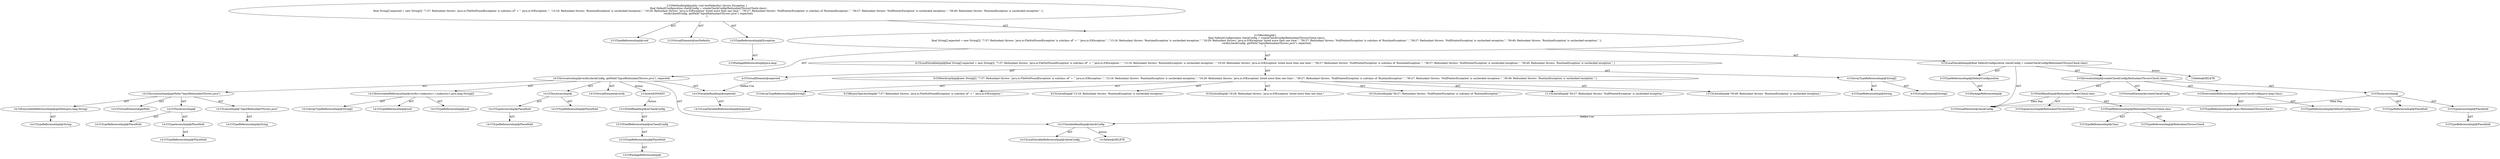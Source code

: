 digraph "testDefaults#?" {
0 [label="2:CtTypeReferenceImpl@void" shape=ellipse]
1 [label="2:CtVirtualElement@testDefaults" shape=ellipse]
2 [label="2:CtTypeReferenceImpl@Exception" shape=ellipse]
3 [label="2:CtPackageReferenceImpl@java.lang" shape=ellipse]
4 [label="3:CtTypeReferenceImpl@DefaultConfiguration" shape=ellipse]
5 [label="3:CtPackageReferenceImpl@" shape=ellipse]
6 [label="3:CtExecutableReferenceImpl@createCheckConfig(java.lang.Class)" shape=ellipse]
7 [label="3:CtTypeReferenceImpl@DefaultConfiguration" shape=ellipse]
8 [label="3:CtTypeReferenceImpl@Class<RedundantThrowsCheck>" shape=ellipse]
9 [label="3:CtVirtualElement@createCheckConfig" shape=ellipse]
10 [label="3:CtTypeAccessImpl@PlaceHold" shape=ellipse]
11 [label="3:CtTypeReferenceImpl@PlaceHold" shape=ellipse]
12 [label="3:CtThisAccessImpl@" shape=ellipse]
13 [label="3:CtTypeReferenceImpl@PlaceHold" shape=ellipse]
14 [label="3:CtFieldReferenceImpl@RedundantThrowsCheck.class" shape=ellipse]
15 [label="3:CtTypeReferenceImpl@RedundantThrowsCheck" shape=ellipse]
16 [label="3:CtTypeReferenceImpl@Class" shape=ellipse]
17 [label="3:CtFieldReadImpl@RedundantThrowsCheck.class" shape=ellipse]
18 [label="3:CtTypeAccessImpl@RedundantThrowsCheck" shape=ellipse]
19 [label="3:CtInvocationImpl@createCheckConfig(RedundantThrowsCheck.class)" shape=ellipse]
20 [label="3:CtVirtualElement@checkConfig" shape=ellipse]
21 [label="3:CtLocalVariableImpl@final DefaultConfiguration checkConfig = createCheckConfig(RedundantThrowsCheck.class)" shape=ellipse]
22 [label="4:CtVirtualElement@String[]" shape=ellipse]
23 [label="4:CtArrayTypeReferenceImpl@String[]" shape=ellipse]
24 [label="4:CtTypeReferenceImpl@String" shape=ellipse]
25 [label="5:CtNewArrayImpl@new String[]\{ \"7:37: Redundant throws: 'java.io.FileNotFoundException' is subclass of\" + \" 'java.io.IOException'.\", \"13:16: Redundant throws: 'RuntimeException' is unchecked exception.\", \"19:29: Redundant throws: 'java.io.IOException' listed more then one time.\", \"39:27: Redundant throws: 'NullPointerException' is subclass of 'RuntimeException'.\", \"39:27: Redundant throws: 'NullPointerException' is unchecked exception.\", \"39:49: Redundant throws: 'RuntimeException' is unchecked exception.\" \}" shape=ellipse]
26 [label="5:CtArrayTypeReferenceImpl@String[]" shape=ellipse]
27 [label="6:CtBinaryOperatorImpl@\"7:37: Redundant throws: 'java.io.FileNotFoundException' is subclass of\" + \" 'java.io.IOException'.\"" shape=ellipse]
28 [label="8:CtLiteralImpl@\"13:16: Redundant throws: 'RuntimeException' is unchecked exception.\"" shape=ellipse]
29 [label="9:CtLiteralImpl@\"19:29: Redundant throws: 'java.io.IOException' listed more then one time.\"" shape=ellipse]
30 [label="10:CtLiteralImpl@\"39:27: Redundant throws: 'NullPointerException' is subclass of 'RuntimeException'.\"" shape=ellipse]
31 [label="11:CtLiteralImpl@\"39:27: Redundant throws: 'NullPointerException' is unchecked exception.\"" shape=ellipse]
32 [label="12:CtLiteralImpl@\"39:49: Redundant throws: 'RuntimeException' is unchecked exception.\"" shape=ellipse]
33 [label="4:CtVirtualElement@expected" shape=ellipse]
34 [label="4:CtLocalVariableImpl@final String[] expected = new String[]\{ \"7:37: Redundant throws: 'java.io.FileNotFoundException' is subclass of\" + \" 'java.io.IOException'.\", \"13:16: Redundant throws: 'RuntimeException' is unchecked exception.\", \"19:29: Redundant throws: 'java.io.IOException' listed more then one time.\", \"39:27: Redundant throws: 'NullPointerException' is subclass of 'RuntimeException'.\", \"39:27: Redundant throws: 'NullPointerException' is unchecked exception.\", \"39:49: Redundant throws: 'RuntimeException' is unchecked exception.\" \}" shape=ellipse]
35 [label="14:CtExecutableReferenceImpl@verify(<unknown>,<unknown>,java.lang.String[])" shape=ellipse]
36 [label="14:CtTypeReferenceImpl@null" shape=ellipse]
37 [label="14:CtTypeReferenceImpl@null" shape=ellipse]
38 [label="14:CtArrayTypeReferenceImpl@String[]" shape=ellipse]
39 [label="14:CtVirtualElement@verify" shape=ellipse]
40 [label="14:CtTypeAccessImpl@PlaceHold" shape=ellipse]
41 [label="14:CtTypeReferenceImpl@PlaceHold" shape=ellipse]
42 [label="14:CtThisAccessImpl@" shape=ellipse]
43 [label="14:CtTypeReferenceImpl@PlaceHold" shape=ellipse]
44 [label="14:CtVariableReadImpl@checkConfig" shape=ellipse]
45 [label="14:CtLocalVariableReferenceImpl@checkConfig" shape=ellipse]
46 [label="14:CtExecutableReferenceImpl@getPath(java.lang.String)" shape=ellipse]
47 [label="14:CtTypeReferenceImpl@String" shape=ellipse]
48 [label="14:CtVirtualElement@getPath" shape=ellipse]
49 [label="14:CtTypeAccessImpl@PlaceHold" shape=ellipse]
50 [label="14:CtTypeReferenceImpl@PlaceHold" shape=ellipse]
51 [label="14:CtThisAccessImpl@" shape=ellipse]
52 [label="14:CtTypeReferenceImpl@PlaceHold" shape=ellipse]
53 [label="14:CtLiteralImpl@\"InputRedundantThrows.java\"" shape=ellipse]
54 [label="14:CtTypeReferenceImpl@String" shape=ellipse]
55 [label="14:CtInvocationImpl@getPath(\"InputRedundantThrows.java\")" shape=ellipse]
56 [label="14:CtVariableReadImpl@expected" shape=ellipse]
57 [label="14:CtLocalVariableReferenceImpl@expected" shape=ellipse]
58 [label="14:CtInvocationImpl@verify(checkConfig, getPath(\"InputRedundantThrows.java\"), expected)" shape=ellipse]
59 [label="2:CtBlockImpl@\{
    final DefaultConfiguration checkConfig = createCheckConfig(RedundantThrowsCheck.class);
    final String[] expected = new String[]\{ \"7:37: Redundant throws: 'java.io.FileNotFoundException' is subclass of\" + \" 'java.io.IOException'.\", \"13:16: Redundant throws: 'RuntimeException' is unchecked exception.\", \"19:29: Redundant throws: 'java.io.IOException' listed more then one time.\", \"39:27: Redundant throws: 'NullPointerException' is subclass of 'RuntimeException'.\", \"39:27: Redundant throws: 'NullPointerException' is unchecked exception.\", \"39:49: Redundant throws: 'RuntimeException' is unchecked exception.\" \};
    verify(checkConfig, getPath(\"InputRedundantThrows.java\"), expected);
\}" shape=ellipse]
60 [label="2:CtMethodImpl@public void testDefaults() throws Exception \{
    final DefaultConfiguration checkConfig = createCheckConfig(RedundantThrowsCheck.class);
    final String[] expected = new String[]\{ \"7:37: Redundant throws: 'java.io.FileNotFoundException' is subclass of\" + \" 'java.io.IOException'.\", \"13:16: Redundant throws: 'RuntimeException' is unchecked exception.\", \"19:29: Redundant throws: 'java.io.IOException' listed more then one time.\", \"39:27: Redundant throws: 'NullPointerException' is subclass of 'RuntimeException'.\", \"39:27: Redundant throws: 'NullPointerException' is unchecked exception.\", \"39:49: Redundant throws: 'RuntimeException' is unchecked exception.\" \};
    verify(checkConfig, getPath(\"InputRedundantThrows.java\"), expected);
\}" shape=ellipse]
61 [label="3:Delete@DELETE" shape=ellipse]
62 [label="14:Delete@DELETE" shape=ellipse]
63 [label="13:Insert@INSERT" shape=ellipse]
64 [label="13:CtPackageReferenceImpl@" shape=ellipse]
65 [label="13:CtTypeReferenceImpl@PlaceHold" shape=ellipse]
66 [label="13:CtFieldReferenceImpl@mCheckConfig" shape=ellipse]
67 [label="13:CtFieldReadImpl@mCheckConfig" shape=ellipse]
2 -> 3 [label="AST"];
4 -> 5 [label="AST"];
6 -> 7 [label="AST"];
6 -> 8 [label="AST"];
10 -> 11 [label="AST"];
12 -> 13 [label="AST"];
12 -> 10 [label="AST"];
12 -> 20 [label="Data Dep"];
14 -> 15 [label="AST"];
14 -> 16 [label="AST"];
17 -> 18 [label="AST"];
17 -> 14 [label="AST"];
17 -> 20 [label="Data Dep"];
19 -> 9 [label="AST"];
19 -> 12 [label="AST"];
19 -> 6 [label="AST"];
19 -> 17 [label="AST"];
20 -> 44 [label="Define-Use"];
21 -> 20 [label="AST"];
21 -> 4 [label="AST"];
21 -> 19 [label="AST"];
21 -> 61 [label="Action"];
23 -> 22 [label="AST"];
23 -> 24 [label="AST"];
25 -> 26 [label="AST"];
25 -> 27 [label="AST"];
25 -> 28 [label="AST"];
25 -> 29 [label="AST"];
25 -> 30 [label="AST"];
25 -> 31 [label="AST"];
25 -> 32 [label="AST"];
33 -> 56 [label="Define-Use"];
34 -> 33 [label="AST"];
34 -> 23 [label="AST"];
34 -> 25 [label="AST"];
35 -> 36 [label="AST"];
35 -> 37 [label="AST"];
35 -> 38 [label="AST"];
40 -> 41 [label="AST"];
42 -> 43 [label="AST"];
42 -> 40 [label="AST"];
44 -> 45 [label="AST"];
44 -> 62 [label="Action"];
46 -> 47 [label="AST"];
49 -> 50 [label="AST"];
51 -> 52 [label="AST"];
51 -> 49 [label="AST"];
53 -> 54 [label="AST"];
55 -> 48 [label="AST"];
55 -> 51 [label="AST"];
55 -> 46 [label="AST"];
55 -> 53 [label="AST"];
56 -> 57 [label="AST"];
58 -> 39 [label="AST"];
58 -> 42 [label="AST"];
58 -> 35 [label="AST"];
58 -> 44 [label="AST"];
58 -> 55 [label="AST"];
58 -> 56 [label="AST"];
58 -> 63 [label="Action"];
59 -> 21 [label="AST"];
59 -> 34 [label="AST"];
59 -> 58 [label="AST"];
60 -> 1 [label="AST"];
60 -> 0 [label="AST"];
60 -> 2 [label="AST"];
60 -> 59 [label="AST"];
63 -> 67 [label="Action"];
65 -> 64 [label="AST"];
66 -> 65 [label="AST"];
67 -> 66 [label="AST"];
}